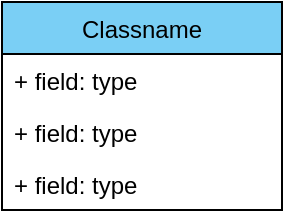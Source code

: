 <mxfile version="20.8.11" type="github">
  <diagram id="C5RBs43oDa-KdzZeNtuy" name="Page-1">
    <mxGraphModel dx="1420" dy="782" grid="1" gridSize="10" guides="1" tooltips="1" connect="1" arrows="1" fold="1" page="1" pageScale="1" pageWidth="1200" pageHeight="1920" background="none" math="0" shadow="0">
      <root>
        <mxCell id="WIyWlLk6GJQsqaUBKTNV-0" />
        <mxCell id="WIyWlLk6GJQsqaUBKTNV-1" parent="WIyWlLk6GJQsqaUBKTNV-0" />
        <mxCell id="a-lUlMqbipJJaailu6Ez-30" value="Classname" style="swimlane;fontStyle=0;childLayout=stackLayout;horizontal=1;startSize=26;fillColor=#7ACFF5;horizontalStack=0;resizeParent=1;resizeParentMax=0;resizeLast=0;collapsible=1;marginBottom=0;" vertex="1" parent="WIyWlLk6GJQsqaUBKTNV-1">
          <mxGeometry x="590" y="320" width="140" height="104" as="geometry" />
        </mxCell>
        <mxCell id="a-lUlMqbipJJaailu6Ez-31" value="+ field: type" style="text;strokeColor=none;fillColor=none;align=left;verticalAlign=top;spacingLeft=4;spacingRight=4;overflow=hidden;rotatable=0;points=[[0,0.5],[1,0.5]];portConstraint=eastwest;" vertex="1" parent="a-lUlMqbipJJaailu6Ez-30">
          <mxGeometry y="26" width="140" height="26" as="geometry" />
        </mxCell>
        <mxCell id="a-lUlMqbipJJaailu6Ez-32" value="+ field: type" style="text;strokeColor=none;fillColor=none;align=left;verticalAlign=top;spacingLeft=4;spacingRight=4;overflow=hidden;rotatable=0;points=[[0,0.5],[1,0.5]];portConstraint=eastwest;" vertex="1" parent="a-lUlMqbipJJaailu6Ez-30">
          <mxGeometry y="52" width="140" height="26" as="geometry" />
        </mxCell>
        <mxCell id="a-lUlMqbipJJaailu6Ez-33" value="+ field: type" style="text;strokeColor=none;fillColor=none;align=left;verticalAlign=top;spacingLeft=4;spacingRight=4;overflow=hidden;rotatable=0;points=[[0,0.5],[1,0.5]];portConstraint=eastwest;" vertex="1" parent="a-lUlMqbipJJaailu6Ez-30">
          <mxGeometry y="78" width="140" height="26" as="geometry" />
        </mxCell>
      </root>
    </mxGraphModel>
  </diagram>
</mxfile>
